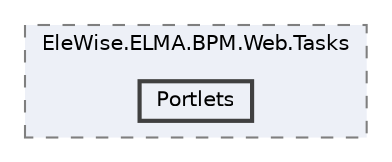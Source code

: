 digraph "Web/Modules/EleWise.ELMA.BPM.Web.Tasks/Portlets"
{
 // LATEX_PDF_SIZE
  bgcolor="transparent";
  edge [fontname=Helvetica,fontsize=10,labelfontname=Helvetica,labelfontsize=10];
  node [fontname=Helvetica,fontsize=10,shape=box,height=0.2,width=0.4];
  compound=true
  subgraph clusterdir_1d0f0d3749a24cb4c9681cc2d6790b0d {
    graph [ bgcolor="#edf0f7", pencolor="grey50", label="EleWise.ELMA.BPM.Web.Tasks", fontname=Helvetica,fontsize=10 style="filled,dashed", URL="dir_1d0f0d3749a24cb4c9681cc2d6790b0d.html",tooltip=""]
  dir_475774efcaa59e4c5ee107e273bf8f57 [label="Portlets", fillcolor="#edf0f7", color="grey25", style="filled,bold", URL="dir_475774efcaa59e4c5ee107e273bf8f57.html",tooltip=""];
  }
}
